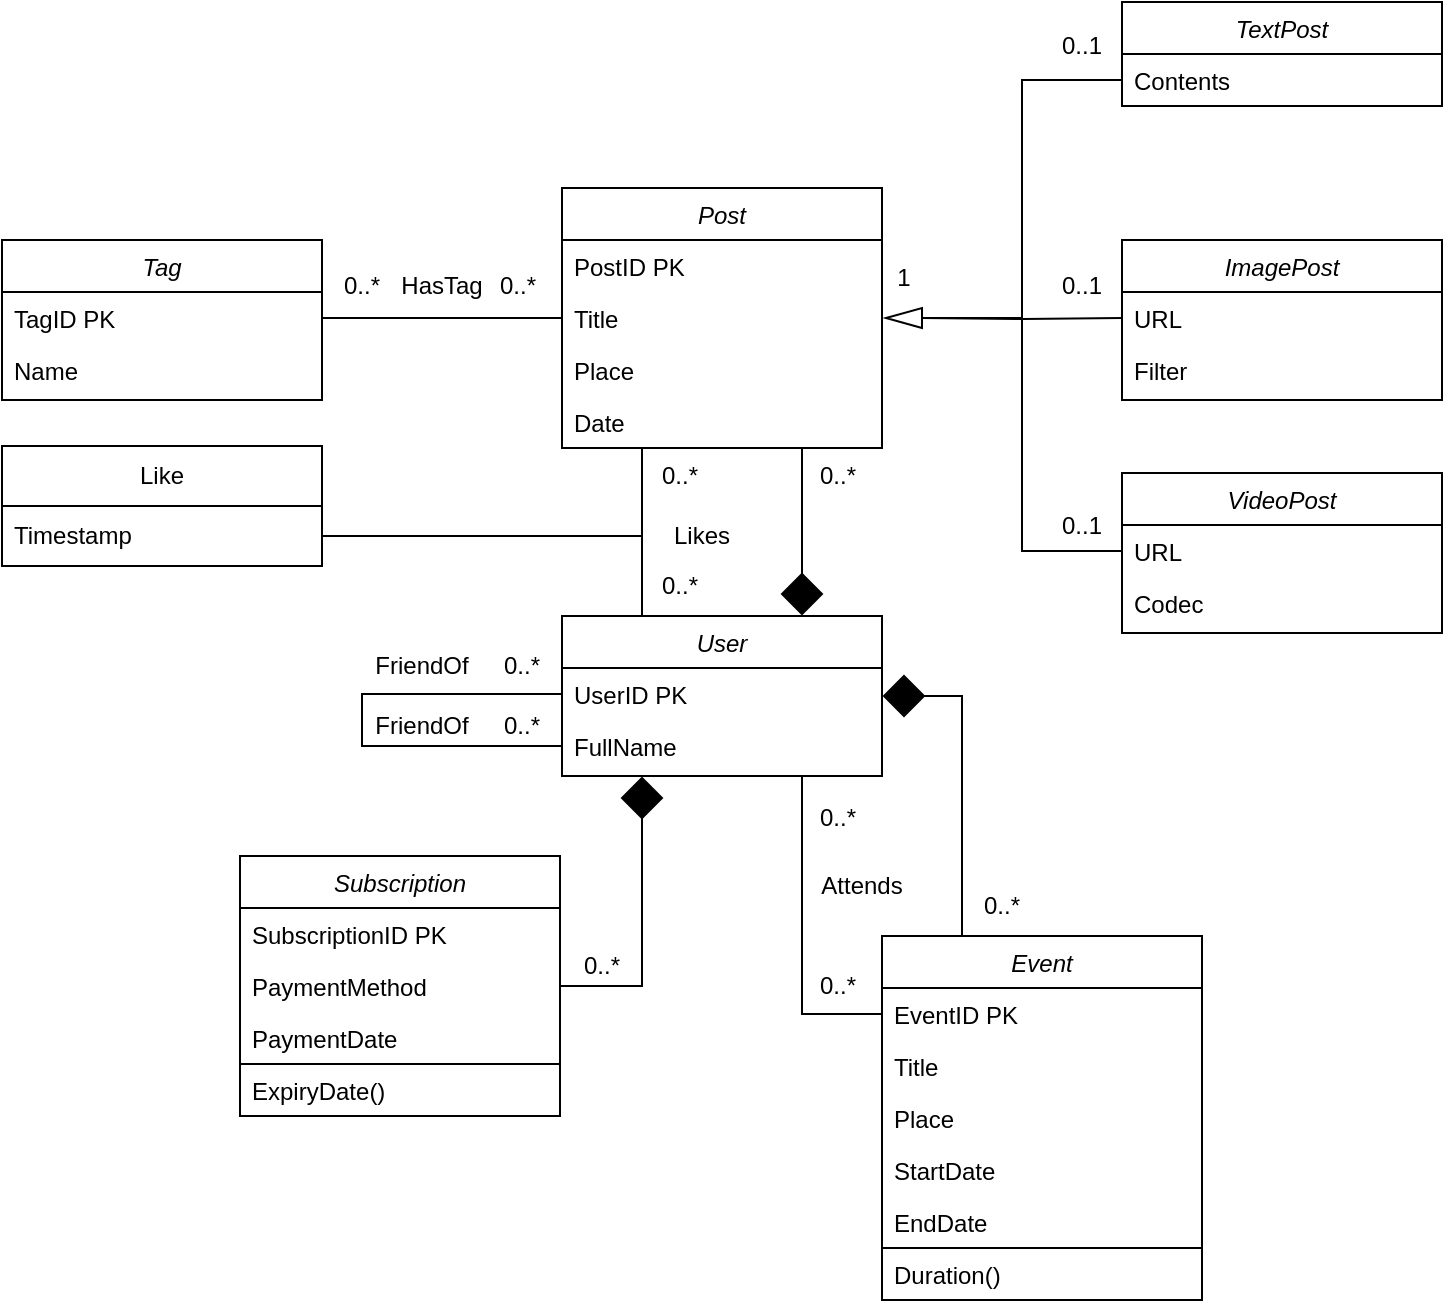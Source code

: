 <mxfile version="24.8.4">
  <diagram id="C5RBs43oDa-KdzZeNtuy" name="Page-1">
    <mxGraphModel dx="1035" dy="534" grid="1" gridSize="10" guides="1" tooltips="1" connect="1" arrows="1" fold="1" page="1" pageScale="1" pageWidth="827" pageHeight="1169" math="0" shadow="0">
      <root>
        <mxCell id="WIyWlLk6GJQsqaUBKTNV-0" />
        <mxCell id="WIyWlLk6GJQsqaUBKTNV-1" parent="WIyWlLk6GJQsqaUBKTNV-0" />
        <mxCell id="NHQaGW-ugadPRJNjAnBW-0" value="User" style="swimlane;fontStyle=2;align=center;verticalAlign=top;childLayout=stackLayout;horizontal=1;startSize=26;horizontalStack=0;resizeParent=1;resizeLast=0;collapsible=1;marginBottom=0;rounded=0;shadow=0;strokeWidth=1;" parent="WIyWlLk6GJQsqaUBKTNV-1" vertex="1">
          <mxGeometry x="560" y="840" width="160" height="80" as="geometry">
            <mxRectangle x="230" y="140" width="160" height="26" as="alternateBounds" />
          </mxGeometry>
        </mxCell>
        <mxCell id="NHQaGW-ugadPRJNjAnBW-1" value="UserID PK" style="text;align=left;verticalAlign=top;spacingLeft=4;spacingRight=4;overflow=hidden;rotatable=0;points=[[0,0.5],[1,0.5]];portConstraint=eastwest;" parent="NHQaGW-ugadPRJNjAnBW-0" vertex="1">
          <mxGeometry y="26" width="160" height="26" as="geometry" />
        </mxCell>
        <mxCell id="NHQaGW-ugadPRJNjAnBW-2" value="FullName" style="text;align=left;verticalAlign=top;spacingLeft=4;spacingRight=4;overflow=hidden;rotatable=0;points=[[0,0.5],[1,0.5]];portConstraint=eastwest;rounded=0;shadow=0;html=0;" parent="NHQaGW-ugadPRJNjAnBW-0" vertex="1">
          <mxGeometry y="52" width="160" height="26" as="geometry" />
        </mxCell>
        <mxCell id="NHQaGW-ugadPRJNjAnBW-77" value="" style="endArrow=none;html=1;rounded=0;exitX=0;exitY=0.5;exitDx=0;exitDy=0;entryX=0;entryY=0.5;entryDx=0;entryDy=0;" parent="NHQaGW-ugadPRJNjAnBW-0" source="NHQaGW-ugadPRJNjAnBW-1" target="NHQaGW-ugadPRJNjAnBW-2" edge="1">
          <mxGeometry width="50" height="50" relative="1" as="geometry">
            <mxPoint x="-60.0" y="39" as="sourcePoint" />
            <mxPoint x="-60" y="65" as="targetPoint" />
            <Array as="points">
              <mxPoint x="-100" y="39" />
              <mxPoint x="-100" y="65" />
            </Array>
          </mxGeometry>
        </mxCell>
        <mxCell id="NHQaGW-ugadPRJNjAnBW-7" value="Post" style="swimlane;fontStyle=2;align=center;verticalAlign=top;childLayout=stackLayout;horizontal=1;startSize=26;horizontalStack=0;resizeParent=1;resizeLast=0;collapsible=1;marginBottom=0;rounded=0;shadow=0;strokeWidth=1;" parent="WIyWlLk6GJQsqaUBKTNV-1" vertex="1">
          <mxGeometry x="560" y="626" width="160" height="130" as="geometry">
            <mxRectangle x="230" y="140" width="160" height="26" as="alternateBounds" />
          </mxGeometry>
        </mxCell>
        <mxCell id="NHQaGW-ugadPRJNjAnBW-8" value="PostID PK" style="text;align=left;verticalAlign=top;spacingLeft=4;spacingRight=4;overflow=hidden;rotatable=0;points=[[0,0.5],[1,0.5]];portConstraint=eastwest;" parent="NHQaGW-ugadPRJNjAnBW-7" vertex="1">
          <mxGeometry y="26" width="160" height="26" as="geometry" />
        </mxCell>
        <mxCell id="NHQaGW-ugadPRJNjAnBW-14" value="Title" style="text;align=left;verticalAlign=top;spacingLeft=4;spacingRight=4;overflow=hidden;rotatable=0;points=[[0,0.5],[1,0.5]];portConstraint=eastwest;rounded=0;shadow=0;html=0;" parent="NHQaGW-ugadPRJNjAnBW-7" vertex="1">
          <mxGeometry y="52" width="160" height="26" as="geometry" />
        </mxCell>
        <mxCell id="NHQaGW-ugadPRJNjAnBW-13" value="Place" style="text;align=left;verticalAlign=top;spacingLeft=4;spacingRight=4;overflow=hidden;rotatable=0;points=[[0,0.5],[1,0.5]];portConstraint=eastwest;rounded=0;shadow=0;html=0;" parent="NHQaGW-ugadPRJNjAnBW-7" vertex="1">
          <mxGeometry y="78" width="160" height="26" as="geometry" />
        </mxCell>
        <mxCell id="NHQaGW-ugadPRJNjAnBW-9" value="Date" style="text;align=left;verticalAlign=top;spacingLeft=4;spacingRight=4;overflow=hidden;rotatable=0;points=[[0,0.5],[1,0.5]];portConstraint=eastwest;rounded=0;shadow=0;html=0;" parent="NHQaGW-ugadPRJNjAnBW-7" vertex="1">
          <mxGeometry y="104" width="160" height="26" as="geometry" />
        </mxCell>
        <mxCell id="NHQaGW-ugadPRJNjAnBW-15" value="Tag" style="swimlane;fontStyle=2;align=center;verticalAlign=top;childLayout=stackLayout;horizontal=1;startSize=26;horizontalStack=0;resizeParent=1;resizeLast=0;collapsible=1;marginBottom=0;rounded=0;shadow=0;strokeWidth=1;" parent="WIyWlLk6GJQsqaUBKTNV-1" vertex="1">
          <mxGeometry x="280" y="652" width="160" height="80" as="geometry">
            <mxRectangle x="230" y="140" width="160" height="26" as="alternateBounds" />
          </mxGeometry>
        </mxCell>
        <mxCell id="NHQaGW-ugadPRJNjAnBW-16" value="TagID PK" style="text;align=left;verticalAlign=top;spacingLeft=4;spacingRight=4;overflow=hidden;rotatable=0;points=[[0,0.5],[1,0.5]];portConstraint=eastwest;" parent="NHQaGW-ugadPRJNjAnBW-15" vertex="1">
          <mxGeometry y="26" width="160" height="26" as="geometry" />
        </mxCell>
        <mxCell id="NHQaGW-ugadPRJNjAnBW-17" value="Name" style="text;align=left;verticalAlign=top;spacingLeft=4;spacingRight=4;overflow=hidden;rotatable=0;points=[[0,0.5],[1,0.5]];portConstraint=eastwest;rounded=0;shadow=0;html=0;" parent="NHQaGW-ugadPRJNjAnBW-15" vertex="1">
          <mxGeometry y="52" width="160" height="26" as="geometry" />
        </mxCell>
        <mxCell id="NHQaGW-ugadPRJNjAnBW-21" value="TextPost" style="swimlane;fontStyle=2;align=center;verticalAlign=top;childLayout=stackLayout;horizontal=1;startSize=26;horizontalStack=0;resizeParent=1;resizeLast=0;collapsible=1;marginBottom=0;rounded=0;shadow=0;strokeWidth=1;" parent="WIyWlLk6GJQsqaUBKTNV-1" vertex="1">
          <mxGeometry x="840" y="533" width="160" height="52" as="geometry">
            <mxRectangle x="230" y="140" width="160" height="26" as="alternateBounds" />
          </mxGeometry>
        </mxCell>
        <mxCell id="NHQaGW-ugadPRJNjAnBW-23" value="Contents" style="text;align=left;verticalAlign=top;spacingLeft=4;spacingRight=4;overflow=hidden;rotatable=0;points=[[0,0.5],[1,0.5]];portConstraint=eastwest;rounded=0;shadow=0;html=0;" parent="NHQaGW-ugadPRJNjAnBW-21" vertex="1">
          <mxGeometry y="26" width="160" height="26" as="geometry" />
        </mxCell>
        <mxCell id="NHQaGW-ugadPRJNjAnBW-28" value="VideoPost" style="swimlane;fontStyle=2;align=center;verticalAlign=top;childLayout=stackLayout;horizontal=1;startSize=26;horizontalStack=0;resizeParent=1;resizeLast=0;collapsible=1;marginBottom=0;rounded=0;shadow=0;strokeWidth=1;" parent="WIyWlLk6GJQsqaUBKTNV-1" vertex="1">
          <mxGeometry x="840" y="768.5" width="160" height="80" as="geometry">
            <mxRectangle x="230" y="140" width="160" height="26" as="alternateBounds" />
          </mxGeometry>
        </mxCell>
        <mxCell id="NHQaGW-ugadPRJNjAnBW-29" value="URL" style="text;align=left;verticalAlign=top;spacingLeft=4;spacingRight=4;overflow=hidden;rotatable=0;points=[[0,0.5],[1,0.5]];portConstraint=eastwest;" parent="NHQaGW-ugadPRJNjAnBW-28" vertex="1">
          <mxGeometry y="26" width="160" height="26" as="geometry" />
        </mxCell>
        <mxCell id="NHQaGW-ugadPRJNjAnBW-30" value="Codec" style="text;align=left;verticalAlign=top;spacingLeft=4;spacingRight=4;overflow=hidden;rotatable=0;points=[[0,0.5],[1,0.5]];portConstraint=eastwest;rounded=0;shadow=0;html=0;" parent="NHQaGW-ugadPRJNjAnBW-28" vertex="1">
          <mxGeometry y="52" width="160" height="26" as="geometry" />
        </mxCell>
        <mxCell id="NHQaGW-ugadPRJNjAnBW-31" value="ImagePost" style="swimlane;fontStyle=2;align=center;verticalAlign=top;childLayout=stackLayout;horizontal=1;startSize=26;horizontalStack=0;resizeParent=1;resizeLast=0;collapsible=1;marginBottom=0;rounded=0;shadow=0;strokeWidth=1;" parent="WIyWlLk6GJQsqaUBKTNV-1" vertex="1">
          <mxGeometry x="840" y="652" width="160" height="80" as="geometry">
            <mxRectangle x="230" y="140" width="160" height="26" as="alternateBounds" />
          </mxGeometry>
        </mxCell>
        <mxCell id="NHQaGW-ugadPRJNjAnBW-32" value="URL" style="text;align=left;verticalAlign=top;spacingLeft=4;spacingRight=4;overflow=hidden;rotatable=0;points=[[0,0.5],[1,0.5]];portConstraint=eastwest;" parent="NHQaGW-ugadPRJNjAnBW-31" vertex="1">
          <mxGeometry y="26" width="160" height="26" as="geometry" />
        </mxCell>
        <mxCell id="NHQaGW-ugadPRJNjAnBW-33" value="Filter" style="text;align=left;verticalAlign=top;spacingLeft=4;spacingRight=4;overflow=hidden;rotatable=0;points=[[0,0.5],[1,0.5]];portConstraint=eastwest;rounded=0;shadow=0;html=0;" parent="NHQaGW-ugadPRJNjAnBW-31" vertex="1">
          <mxGeometry y="52" width="160" height="26" as="geometry" />
        </mxCell>
        <mxCell id="NHQaGW-ugadPRJNjAnBW-39" value="" style="endArrow=none;html=1;rounded=0;exitX=1;exitY=0.5;exitDx=0;exitDy=0;edgeStyle=orthogonalEdgeStyle;entryX=0;entryY=0.5;entryDx=0;entryDy=0;" parent="WIyWlLk6GJQsqaUBKTNV-1" target="NHQaGW-ugadPRJNjAnBW-32" edge="1">
          <mxGeometry width="50" height="50" relative="1" as="geometry">
            <mxPoint x="740" y="691" as="sourcePoint" />
            <mxPoint x="814" y="691" as="targetPoint" />
          </mxGeometry>
        </mxCell>
        <mxCell id="NHQaGW-ugadPRJNjAnBW-49" value="1" style="text;html=1;align=center;verticalAlign=middle;whiteSpace=wrap;rounded=0;" parent="WIyWlLk6GJQsqaUBKTNV-1" vertex="1">
          <mxGeometry x="701" y="656" width="60" height="30" as="geometry" />
        </mxCell>
        <mxCell id="NHQaGW-ugadPRJNjAnBW-51" value="0..1" style="text;html=1;align=center;verticalAlign=middle;whiteSpace=wrap;rounded=0;" parent="WIyWlLk6GJQsqaUBKTNV-1" vertex="1">
          <mxGeometry x="790" y="540" width="60" height="30" as="geometry" />
        </mxCell>
        <mxCell id="NHQaGW-ugadPRJNjAnBW-52" value="0..1" style="text;html=1;align=center;verticalAlign=middle;whiteSpace=wrap;rounded=0;" parent="WIyWlLk6GJQsqaUBKTNV-1" vertex="1">
          <mxGeometry x="790" y="660" width="60" height="30" as="geometry" />
        </mxCell>
        <mxCell id="NHQaGW-ugadPRJNjAnBW-53" value="0..1" style="text;html=1;align=center;verticalAlign=middle;whiteSpace=wrap;rounded=0;" parent="WIyWlLk6GJQsqaUBKTNV-1" vertex="1">
          <mxGeometry x="790" y="780" width="60" height="30" as="geometry" />
        </mxCell>
        <mxCell id="NHQaGW-ugadPRJNjAnBW-54" value="" style="endArrow=none;html=1;rounded=0;entryX=0;entryY=0.5;entryDx=0;entryDy=0;exitX=1;exitY=0.5;exitDx=0;exitDy=0;" parent="WIyWlLk6GJQsqaUBKTNV-1" source="NHQaGW-ugadPRJNjAnBW-16" target="NHQaGW-ugadPRJNjAnBW-14" edge="1">
          <mxGeometry width="50" height="50" relative="1" as="geometry">
            <mxPoint x="640" y="750" as="sourcePoint" />
            <mxPoint x="690" y="700" as="targetPoint" />
          </mxGeometry>
        </mxCell>
        <mxCell id="NHQaGW-ugadPRJNjAnBW-55" value="HasTag" style="text;html=1;align=center;verticalAlign=middle;whiteSpace=wrap;rounded=0;" parent="WIyWlLk6GJQsqaUBKTNV-1" vertex="1">
          <mxGeometry x="470" y="660" width="60" height="30" as="geometry" />
        </mxCell>
        <mxCell id="NHQaGW-ugadPRJNjAnBW-56" value="0..*" style="text;html=1;align=center;verticalAlign=middle;whiteSpace=wrap;rounded=0;" parent="WIyWlLk6GJQsqaUBKTNV-1" vertex="1">
          <mxGeometry x="508" y="660" width="60" height="30" as="geometry" />
        </mxCell>
        <mxCell id="NHQaGW-ugadPRJNjAnBW-57" value="0..*" style="text;html=1;align=center;verticalAlign=middle;whiteSpace=wrap;rounded=0;" parent="WIyWlLk6GJQsqaUBKTNV-1" vertex="1">
          <mxGeometry x="430" y="660" width="60" height="30" as="geometry" />
        </mxCell>
        <mxCell id="NHQaGW-ugadPRJNjAnBW-58" value="" style="endArrow=none;html=1;rounded=0;entryX=0.25;entryY=1;entryDx=0;entryDy=0;exitX=0.25;exitY=0;exitDx=0;exitDy=0;" parent="WIyWlLk6GJQsqaUBKTNV-1" source="NHQaGW-ugadPRJNjAnBW-0" target="NHQaGW-ugadPRJNjAnBW-7" edge="1">
          <mxGeometry width="50" height="50" relative="1" as="geometry">
            <mxPoint x="560" y="820" as="sourcePoint" />
            <mxPoint x="600" y="790" as="targetPoint" />
          </mxGeometry>
        </mxCell>
        <mxCell id="NHQaGW-ugadPRJNjAnBW-59" value="" style="endArrow=none;html=1;rounded=0;entryX=0.75;entryY=1;entryDx=0;entryDy=0;exitX=0.5;exitY=0;exitDx=0;exitDy=0;" parent="WIyWlLk6GJQsqaUBKTNV-1" source="ICG5rua67mQIBE2KgWsj-0" target="NHQaGW-ugadPRJNjAnBW-7" edge="1">
          <mxGeometry width="50" height="50" relative="1" as="geometry">
            <mxPoint x="670" y="820" as="sourcePoint" />
            <mxPoint x="660" y="780" as="targetPoint" />
          </mxGeometry>
        </mxCell>
        <mxCell id="NHQaGW-ugadPRJNjAnBW-62" value="" style="triangle;whiteSpace=wrap;html=1;direction=west;" parent="WIyWlLk6GJQsqaUBKTNV-1" vertex="1">
          <mxGeometry x="722" y="686" width="18" height="10" as="geometry" />
        </mxCell>
        <mxCell id="NHQaGW-ugadPRJNjAnBW-66" value="Like" style="swimlane;fontStyle=0;childLayout=stackLayout;horizontal=1;startSize=30;horizontalStack=0;resizeParent=1;resizeParentMax=0;resizeLast=0;collapsible=1;marginBottom=0;whiteSpace=wrap;html=1;" parent="WIyWlLk6GJQsqaUBKTNV-1" vertex="1">
          <mxGeometry x="280" y="755" width="160" height="60" as="geometry" />
        </mxCell>
        <mxCell id="NHQaGW-ugadPRJNjAnBW-67" value="Timestamp" style="text;strokeColor=none;fillColor=none;align=left;verticalAlign=middle;spacingLeft=4;spacingRight=4;overflow=hidden;points=[[0,0.5],[1,0.5]];portConstraint=eastwest;rotatable=0;whiteSpace=wrap;html=1;" parent="NHQaGW-ugadPRJNjAnBW-66" vertex="1">
          <mxGeometry y="30" width="160" height="30" as="geometry" />
        </mxCell>
        <mxCell id="NHQaGW-ugadPRJNjAnBW-70" value="0..*" style="text;html=1;align=center;verticalAlign=middle;whiteSpace=wrap;rounded=0;" parent="WIyWlLk6GJQsqaUBKTNV-1" vertex="1">
          <mxGeometry x="589" y="755" width="60" height="30" as="geometry" />
        </mxCell>
        <mxCell id="NHQaGW-ugadPRJNjAnBW-71" value="0..*" style="text;html=1;align=center;verticalAlign=middle;whiteSpace=wrap;rounded=0;" parent="WIyWlLk6GJQsqaUBKTNV-1" vertex="1">
          <mxGeometry x="589" y="810" width="60" height="30" as="geometry" />
        </mxCell>
        <mxCell id="NHQaGW-ugadPRJNjAnBW-73" value="0..*" style="text;html=1;align=center;verticalAlign=middle;whiteSpace=wrap;rounded=0;" parent="WIyWlLk6GJQsqaUBKTNV-1" vertex="1">
          <mxGeometry x="668" y="755" width="60" height="30" as="geometry" />
        </mxCell>
        <mxCell id="NHQaGW-ugadPRJNjAnBW-75" value="" style="endArrow=none;html=1;rounded=0;entryX=0;entryY=0.5;entryDx=0;entryDy=0;exitX=0;exitY=0.5;exitDx=0;exitDy=0;edgeStyle=orthogonalEdgeStyle;" parent="WIyWlLk6GJQsqaUBKTNV-1" source="NHQaGW-ugadPRJNjAnBW-62" target="NHQaGW-ugadPRJNjAnBW-23" edge="1">
          <mxGeometry width="50" height="50" relative="1" as="geometry">
            <mxPoint x="740" y="760" as="sourcePoint" />
            <mxPoint x="790" y="710" as="targetPoint" />
          </mxGeometry>
        </mxCell>
        <mxCell id="NHQaGW-ugadPRJNjAnBW-76" value="" style="endArrow=none;html=1;rounded=0;entryX=0;entryY=0.5;entryDx=0;entryDy=0;exitX=0;exitY=0.5;exitDx=0;exitDy=0;edgeStyle=orthogonalEdgeStyle;" parent="WIyWlLk6GJQsqaUBKTNV-1" source="NHQaGW-ugadPRJNjAnBW-62" target="NHQaGW-ugadPRJNjAnBW-29" edge="1">
          <mxGeometry width="50" height="50" relative="1" as="geometry">
            <mxPoint x="750" y="770" as="sourcePoint" />
            <mxPoint x="800" y="720" as="targetPoint" />
          </mxGeometry>
        </mxCell>
        <mxCell id="NHQaGW-ugadPRJNjAnBW-78" value="0..*" style="text;html=1;align=center;verticalAlign=middle;whiteSpace=wrap;rounded=0;" parent="WIyWlLk6GJQsqaUBKTNV-1" vertex="1">
          <mxGeometry x="510" y="880" width="60" height="30" as="geometry" />
        </mxCell>
        <mxCell id="NHQaGW-ugadPRJNjAnBW-79" value="0..*" style="text;html=1;align=center;verticalAlign=middle;whiteSpace=wrap;rounded=0;" parent="WIyWlLk6GJQsqaUBKTNV-1" vertex="1">
          <mxGeometry x="510" y="850" width="60" height="30" as="geometry" />
        </mxCell>
        <mxCell id="NHQaGW-ugadPRJNjAnBW-80" value="FriendOf" style="text;html=1;align=center;verticalAlign=middle;whiteSpace=wrap;rounded=0;" parent="WIyWlLk6GJQsqaUBKTNV-1" vertex="1">
          <mxGeometry x="460" y="850" width="60" height="30" as="geometry" />
        </mxCell>
        <mxCell id="NHQaGW-ugadPRJNjAnBW-83" value="Likes" style="text;html=1;align=center;verticalAlign=middle;whiteSpace=wrap;rounded=0;" parent="WIyWlLk6GJQsqaUBKTNV-1" vertex="1">
          <mxGeometry x="600" y="785" width="60" height="30" as="geometry" />
        </mxCell>
        <mxCell id="NHQaGW-ugadPRJNjAnBW-84" value="" style="endArrow=none;html=1;rounded=0;entryX=1;entryY=0.5;entryDx=0;entryDy=0;" parent="WIyWlLk6GJQsqaUBKTNV-1" target="NHQaGW-ugadPRJNjAnBW-67" edge="1">
          <mxGeometry width="50" height="50" relative="1" as="geometry">
            <mxPoint x="600" y="800" as="sourcePoint" />
            <mxPoint x="700" y="760" as="targetPoint" />
          </mxGeometry>
        </mxCell>
        <mxCell id="NHQaGW-ugadPRJNjAnBW-86" value="FriendOf" style="text;html=1;align=center;verticalAlign=middle;whiteSpace=wrap;rounded=0;" parent="WIyWlLk6GJQsqaUBKTNV-1" vertex="1">
          <mxGeometry x="460" y="880" width="60" height="30" as="geometry" />
        </mxCell>
        <mxCell id="NHQaGW-ugadPRJNjAnBW-87" value="Subscription" style="swimlane;fontStyle=2;align=center;verticalAlign=top;childLayout=stackLayout;horizontal=1;startSize=26;horizontalStack=0;resizeParent=1;resizeLast=0;collapsible=1;marginBottom=0;rounded=0;shadow=0;strokeWidth=1;" parent="WIyWlLk6GJQsqaUBKTNV-1" vertex="1">
          <mxGeometry x="399" y="960" width="160" height="130" as="geometry">
            <mxRectangle x="230" y="140" width="160" height="26" as="alternateBounds" />
          </mxGeometry>
        </mxCell>
        <mxCell id="NHQaGW-ugadPRJNjAnBW-123" value="SubscriptionID PK" style="text;align=left;verticalAlign=top;spacingLeft=4;spacingRight=4;overflow=hidden;rotatable=0;points=[[0,0.5],[1,0.5]];portConstraint=eastwest;rounded=0;shadow=0;html=0;" parent="NHQaGW-ugadPRJNjAnBW-87" vertex="1">
          <mxGeometry y="26" width="160" height="26" as="geometry" />
        </mxCell>
        <mxCell id="NHQaGW-ugadPRJNjAnBW-88" value="PaymentMethod" style="text;align=left;verticalAlign=top;spacingLeft=4;spacingRight=4;overflow=hidden;rotatable=0;points=[[0,0.5],[1,0.5]];portConstraint=eastwest;" parent="NHQaGW-ugadPRJNjAnBW-87" vertex="1">
          <mxGeometry y="52" width="160" height="26" as="geometry" />
        </mxCell>
        <mxCell id="NHQaGW-ugadPRJNjAnBW-89" value="PaymentDate" style="text;align=left;verticalAlign=top;spacingLeft=4;spacingRight=4;overflow=hidden;rotatable=0;points=[[0,0.5],[1,0.5]];portConstraint=eastwest;rounded=0;shadow=0;html=0;" parent="NHQaGW-ugadPRJNjAnBW-87" vertex="1">
          <mxGeometry y="78" width="160" height="26" as="geometry" />
        </mxCell>
        <mxCell id="NHQaGW-ugadPRJNjAnBW-94" value="ExpiryDate()" style="text;align=left;verticalAlign=top;spacingLeft=4;spacingRight=4;overflow=hidden;rotatable=0;points=[[0,0.5],[1,0.5]];portConstraint=eastwest;rounded=0;shadow=0;html=0;" parent="NHQaGW-ugadPRJNjAnBW-87" vertex="1">
          <mxGeometry y="104" width="160" height="26" as="geometry" />
        </mxCell>
        <mxCell id="NHQaGW-ugadPRJNjAnBW-95" value="" style="endArrow=none;html=1;rounded=0;" parent="NHQaGW-ugadPRJNjAnBW-87" edge="1">
          <mxGeometry width="50" height="50" relative="1" as="geometry">
            <mxPoint y="104" as="sourcePoint" />
            <mxPoint x="160" y="104" as="targetPoint" />
          </mxGeometry>
        </mxCell>
        <mxCell id="NHQaGW-ugadPRJNjAnBW-100" value="0..*" style="text;html=1;align=center;verticalAlign=middle;whiteSpace=wrap;rounded=0;" parent="WIyWlLk6GJQsqaUBKTNV-1" vertex="1">
          <mxGeometry x="550" y="1000" width="60" height="30" as="geometry" />
        </mxCell>
        <mxCell id="NHQaGW-ugadPRJNjAnBW-102" value="Event" style="swimlane;fontStyle=2;align=center;verticalAlign=top;childLayout=stackLayout;horizontal=1;startSize=26;horizontalStack=0;resizeParent=1;resizeLast=0;collapsible=1;marginBottom=0;rounded=0;shadow=0;strokeWidth=1;" parent="WIyWlLk6GJQsqaUBKTNV-1" vertex="1">
          <mxGeometry x="720" y="1000" width="160" height="182" as="geometry">
            <mxRectangle x="230" y="140" width="160" height="26" as="alternateBounds" />
          </mxGeometry>
        </mxCell>
        <mxCell id="NHQaGW-ugadPRJNjAnBW-103" value="EventID PK" style="text;align=left;verticalAlign=top;spacingLeft=4;spacingRight=4;overflow=hidden;rotatable=0;points=[[0,0.5],[1,0.5]];portConstraint=eastwest;" parent="NHQaGW-ugadPRJNjAnBW-102" vertex="1">
          <mxGeometry y="26" width="160" height="26" as="geometry" />
        </mxCell>
        <mxCell id="NHQaGW-ugadPRJNjAnBW-104" value="Title" style="text;align=left;verticalAlign=top;spacingLeft=4;spacingRight=4;overflow=hidden;rotatable=0;points=[[0,0.5],[1,0.5]];portConstraint=eastwest;rounded=0;shadow=0;html=0;" parent="NHQaGW-ugadPRJNjAnBW-102" vertex="1">
          <mxGeometry y="52" width="160" height="26" as="geometry" />
        </mxCell>
        <mxCell id="NHQaGW-ugadPRJNjAnBW-105" value="Place" style="text;align=left;verticalAlign=top;spacingLeft=4;spacingRight=4;overflow=hidden;rotatable=0;points=[[0,0.5],[1,0.5]];portConstraint=eastwest;rounded=0;shadow=0;html=0;" parent="NHQaGW-ugadPRJNjAnBW-102" vertex="1">
          <mxGeometry y="78" width="160" height="26" as="geometry" />
        </mxCell>
        <mxCell id="NHQaGW-ugadPRJNjAnBW-106" value="StartDate" style="text;align=left;verticalAlign=top;spacingLeft=4;spacingRight=4;overflow=hidden;rotatable=0;points=[[0,0.5],[1,0.5]];portConstraint=eastwest;rounded=0;shadow=0;html=0;" parent="NHQaGW-ugadPRJNjAnBW-102" vertex="1">
          <mxGeometry y="104" width="160" height="26" as="geometry" />
        </mxCell>
        <mxCell id="NHQaGW-ugadPRJNjAnBW-107" value="EndDate" style="text;align=left;verticalAlign=top;spacingLeft=4;spacingRight=4;overflow=hidden;rotatable=0;points=[[0,0.5],[1,0.5]];portConstraint=eastwest;rounded=0;shadow=0;html=0;" parent="NHQaGW-ugadPRJNjAnBW-102" vertex="1">
          <mxGeometry y="130" width="160" height="26" as="geometry" />
        </mxCell>
        <mxCell id="NHQaGW-ugadPRJNjAnBW-109" value="" style="endArrow=none;html=1;rounded=0;" parent="NHQaGW-ugadPRJNjAnBW-102" edge="1">
          <mxGeometry width="50" height="50" relative="1" as="geometry">
            <mxPoint y="156" as="sourcePoint" />
            <mxPoint x="160" y="156" as="targetPoint" />
          </mxGeometry>
        </mxCell>
        <mxCell id="NHQaGW-ugadPRJNjAnBW-108" value="Duration()" style="text;align=left;verticalAlign=top;spacingLeft=4;spacingRight=4;overflow=hidden;rotatable=0;points=[[0,0.5],[1,0.5]];portConstraint=eastwest;rounded=0;shadow=0;html=0;" parent="NHQaGW-ugadPRJNjAnBW-102" vertex="1">
          <mxGeometry y="156" width="160" height="26" as="geometry" />
        </mxCell>
        <mxCell id="NHQaGW-ugadPRJNjAnBW-110" value="" style="endArrow=none;html=1;rounded=0;entryX=0;entryY=0.5;entryDx=0;entryDy=0;exitX=0.75;exitY=1;exitDx=0;exitDy=0;edgeStyle=orthogonalEdgeStyle;" parent="WIyWlLk6GJQsqaUBKTNV-1" source="NHQaGW-ugadPRJNjAnBW-0" target="NHQaGW-ugadPRJNjAnBW-103" edge="1">
          <mxGeometry width="50" height="50" relative="1" as="geometry">
            <mxPoint x="550" y="1012" as="sourcePoint" />
            <mxPoint x="710" y="1012" as="targetPoint" />
          </mxGeometry>
        </mxCell>
        <mxCell id="NHQaGW-ugadPRJNjAnBW-111" value="0..*" style="text;html=1;align=center;verticalAlign=middle;whiteSpace=wrap;rounded=0;" parent="WIyWlLk6GJQsqaUBKTNV-1" vertex="1">
          <mxGeometry x="668" y="926" width="60" height="30" as="geometry" />
        </mxCell>
        <mxCell id="NHQaGW-ugadPRJNjAnBW-112" value="0..*" style="text;html=1;align=center;verticalAlign=middle;whiteSpace=wrap;rounded=0;" parent="WIyWlLk6GJQsqaUBKTNV-1" vertex="1">
          <mxGeometry x="668" y="1010" width="60" height="30" as="geometry" />
        </mxCell>
        <mxCell id="NHQaGW-ugadPRJNjAnBW-113" value="Attends" style="text;html=1;align=center;verticalAlign=middle;whiteSpace=wrap;rounded=0;" parent="WIyWlLk6GJQsqaUBKTNV-1" vertex="1">
          <mxGeometry x="680" y="960" width="60" height="30" as="geometry" />
        </mxCell>
        <mxCell id="NHQaGW-ugadPRJNjAnBW-114" value="" style="endArrow=none;html=1;rounded=0;entryX=1;entryY=0.5;entryDx=0;entryDy=0;exitX=0.25;exitY=0;exitDx=0;exitDy=0;edgeStyle=orthogonalEdgeStyle;" parent="WIyWlLk6GJQsqaUBKTNV-1" source="NHQaGW-ugadPRJNjAnBW-102" target="NHQaGW-ugadPRJNjAnBW-122" edge="1">
          <mxGeometry width="50" height="50" relative="1" as="geometry">
            <mxPoint x="790" y="970" as="sourcePoint" />
            <mxPoint x="840" y="920" as="targetPoint" />
          </mxGeometry>
        </mxCell>
        <mxCell id="NHQaGW-ugadPRJNjAnBW-116" value="0..*" style="text;html=1;align=center;verticalAlign=middle;whiteSpace=wrap;rounded=0;" parent="WIyWlLk6GJQsqaUBKTNV-1" vertex="1">
          <mxGeometry x="750" y="970" width="60" height="30" as="geometry" />
        </mxCell>
        <mxCell id="NHQaGW-ugadPRJNjAnBW-118" value="" style="endArrow=none;html=1;rounded=0;entryX=0.5;entryY=1;entryDx=0;entryDy=0;exitX=1;exitY=0.5;exitDx=0;exitDy=0;edgeStyle=orthogonalEdgeStyle;" parent="WIyWlLk6GJQsqaUBKTNV-1" source="NHQaGW-ugadPRJNjAnBW-88" target="NHQaGW-ugadPRJNjAnBW-121" edge="1">
          <mxGeometry width="50" height="50" relative="1" as="geometry">
            <mxPoint x="630" y="990" as="sourcePoint" />
            <mxPoint x="680" y="940" as="targetPoint" />
          </mxGeometry>
        </mxCell>
        <mxCell id="NHQaGW-ugadPRJNjAnBW-121" value="" style="rhombus;whiteSpace=wrap;html=1;fillColor=#000000;" parent="WIyWlLk6GJQsqaUBKTNV-1" vertex="1">
          <mxGeometry x="590" y="921" width="20" height="20" as="geometry" />
        </mxCell>
        <mxCell id="NHQaGW-ugadPRJNjAnBW-122" value="" style="rhombus;whiteSpace=wrap;html=1;fillColor=#000000;" parent="WIyWlLk6GJQsqaUBKTNV-1" vertex="1">
          <mxGeometry x="721" y="870" width="20" height="20" as="geometry" />
        </mxCell>
        <mxCell id="ICG5rua67mQIBE2KgWsj-0" value="" style="rhombus;whiteSpace=wrap;html=1;fillColor=#000000;" vertex="1" parent="WIyWlLk6GJQsqaUBKTNV-1">
          <mxGeometry x="670" y="819" width="20" height="20" as="geometry" />
        </mxCell>
      </root>
    </mxGraphModel>
  </diagram>
</mxfile>
